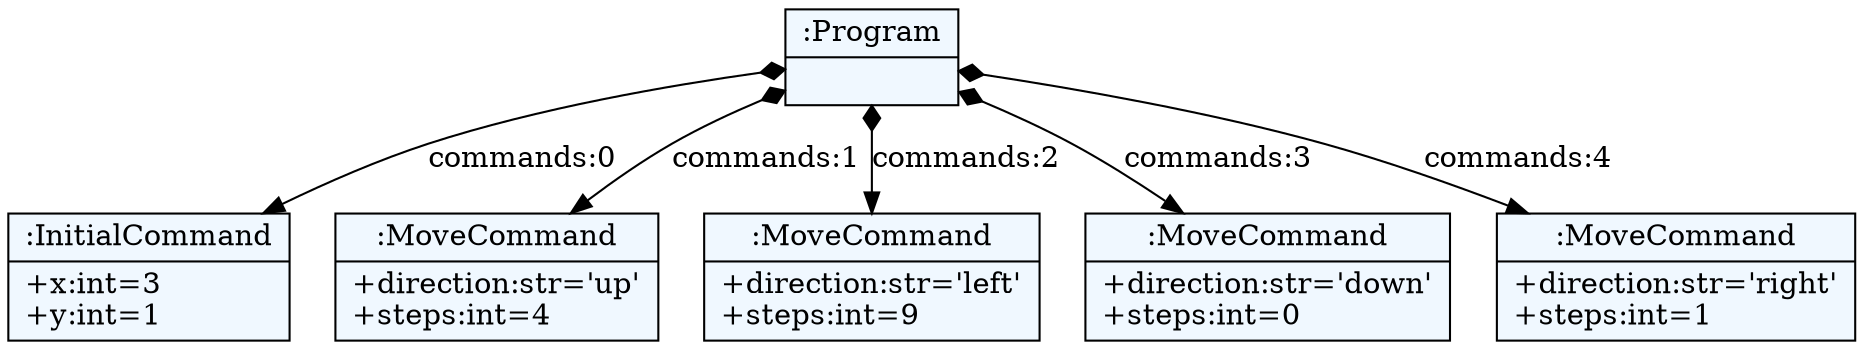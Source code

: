
    digraph textX {
    fontname = "Bitstream Vera Sans"
    fontsize = 8
    node[
        shape=record,
        style=filled,
        fillcolor=aliceblue
    ]
    nodesep = 0.3
    edge[dir=black,arrowtail=empty]


139717832060240 -> 139717832059792 [label="commands:0" arrowtail=diamond dir=both]
139717832059792[label="{:InitialCommand|+x:int=3\l+y:int=1\l}"]
139717832060240 -> 139717832059728 [label="commands:1" arrowtail=diamond dir=both]
139717832059728[label="{:MoveCommand|+direction:str='up'\l+steps:int=4\l}"]
139717832060240 -> 139717832059664 [label="commands:2" arrowtail=diamond dir=both]
139717832059664[label="{:MoveCommand|+direction:str='left'\l+steps:int=9\l}"]
139717832060240 -> 139717832059600 [label="commands:3" arrowtail=diamond dir=both]
139717832059600[label="{:MoveCommand|+direction:str='down'\l+steps:int=0\l}"]
139717832060240 -> 139717832059536 [label="commands:4" arrowtail=diamond dir=both]
139717832059536[label="{:MoveCommand|+direction:str='right'\l+steps:int=1\l}"]
139717832060240[label="{:Program|}"]

}
